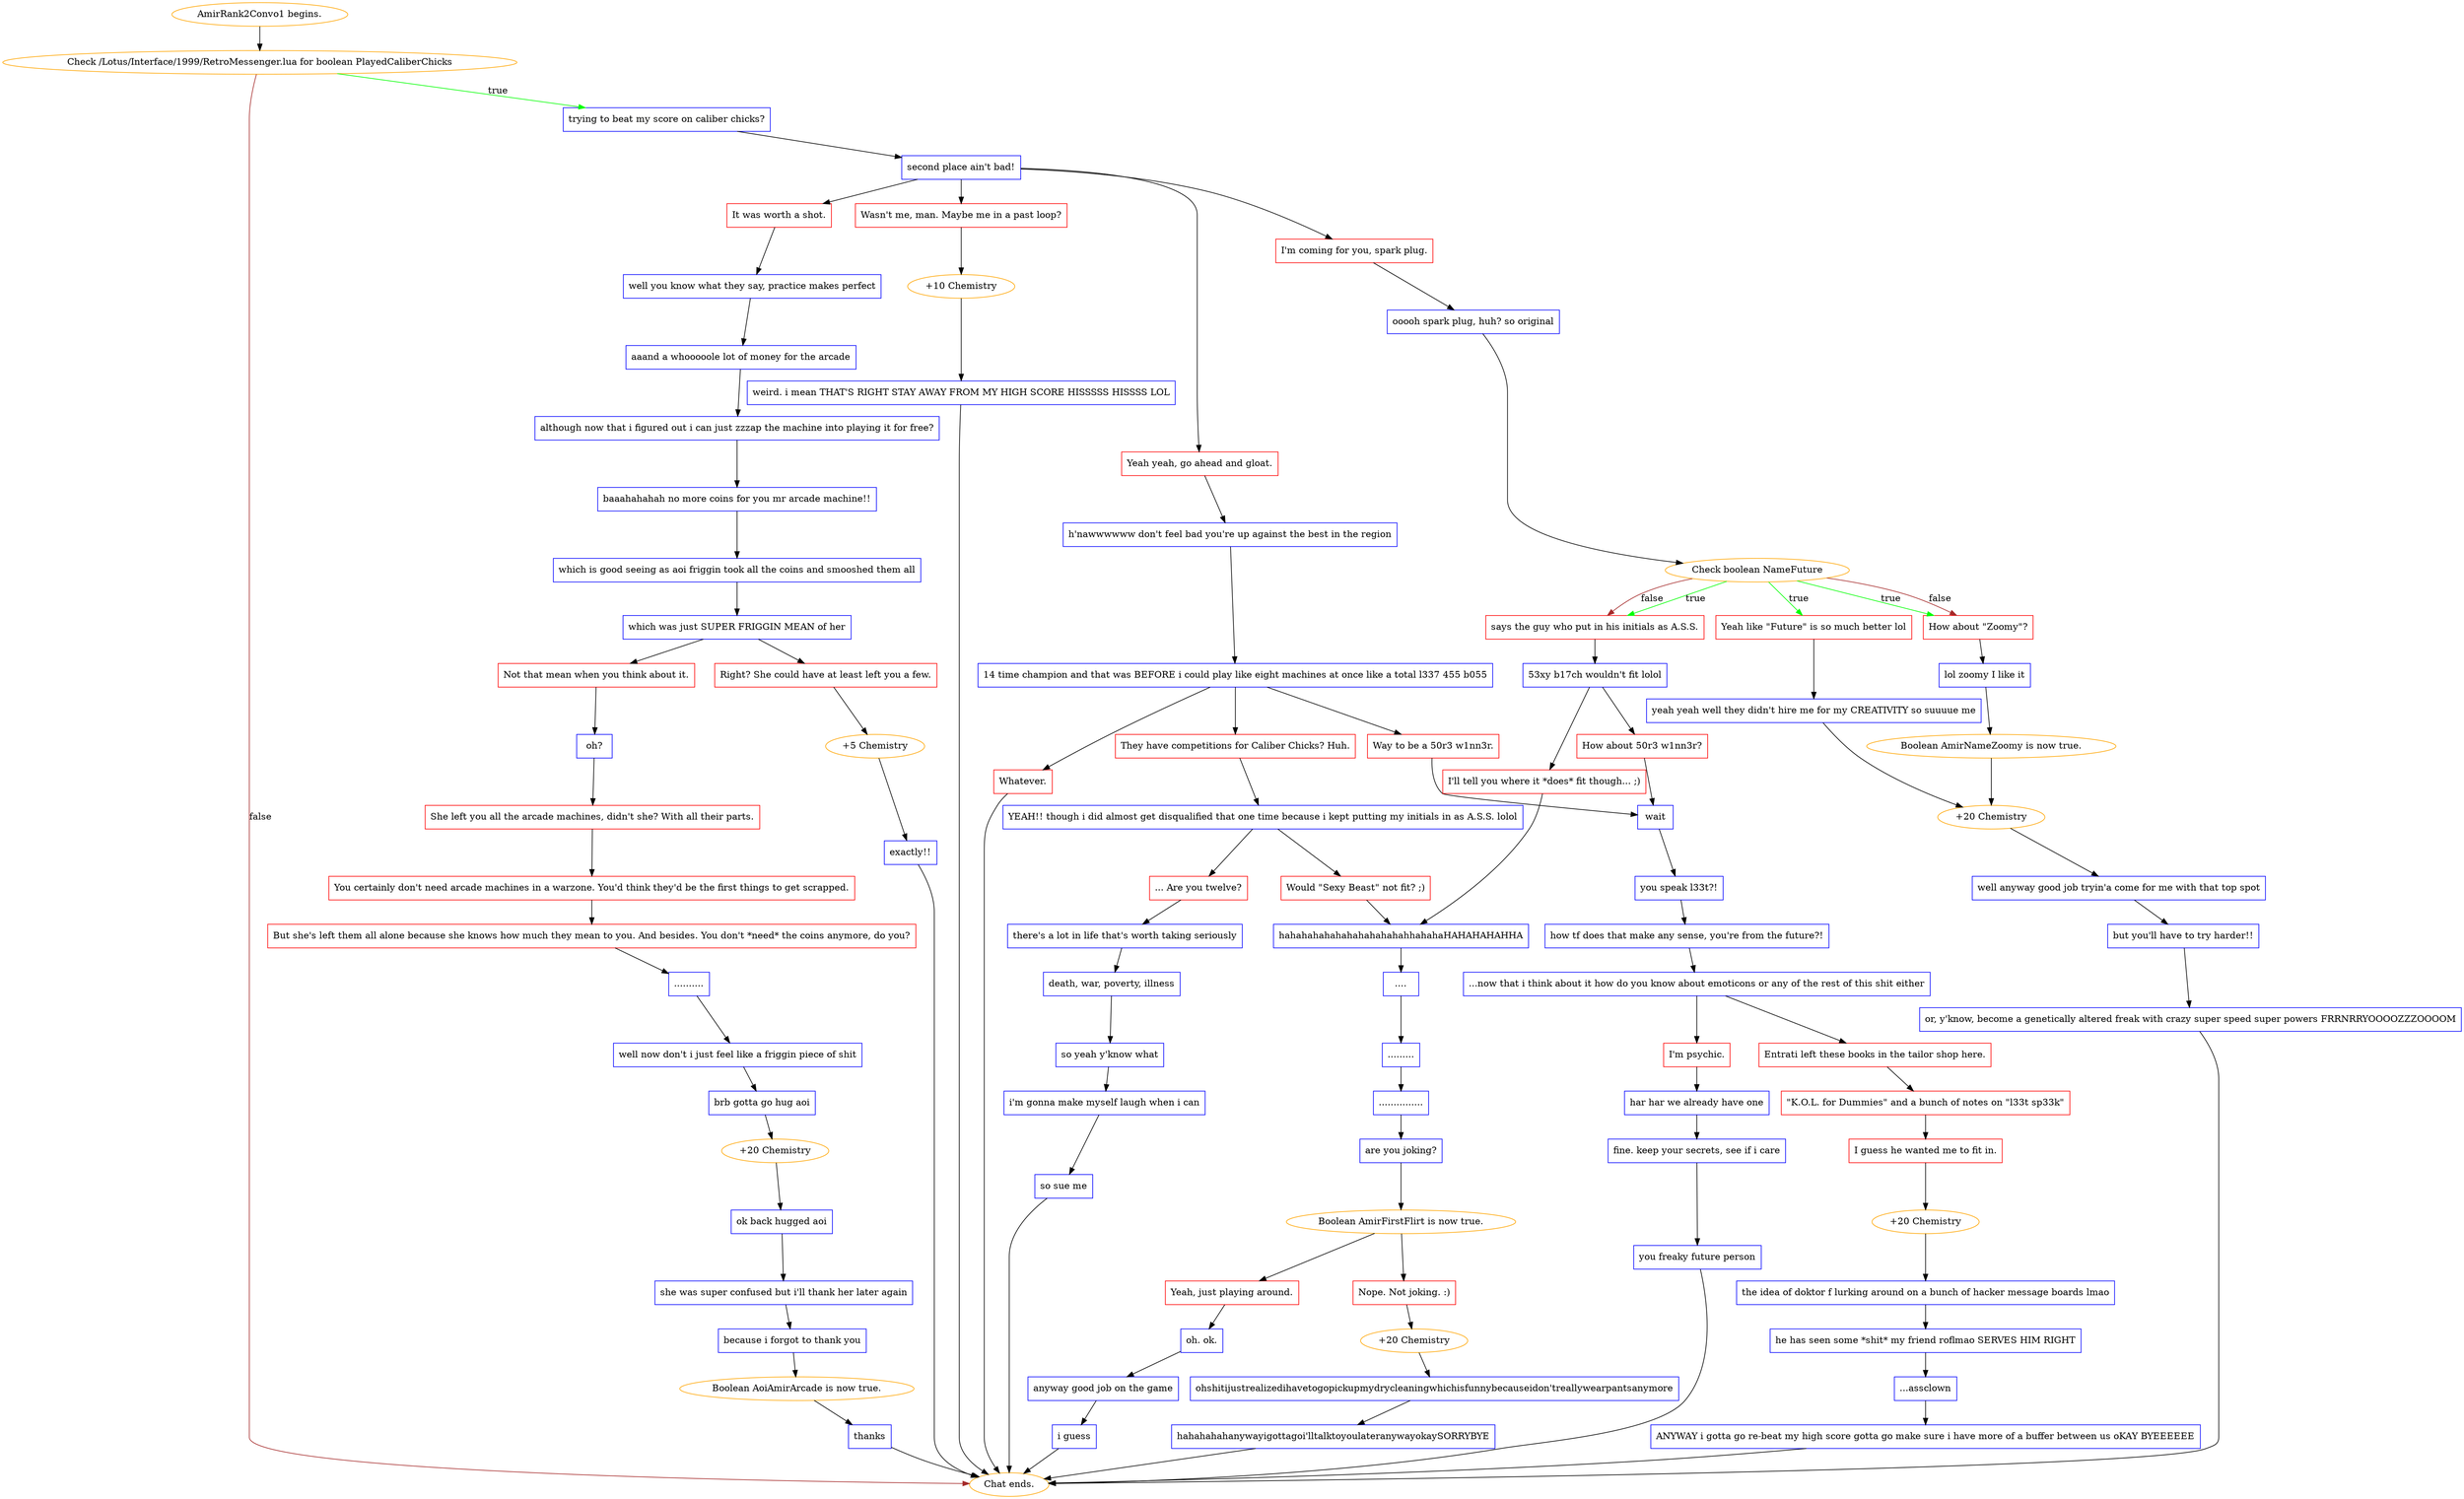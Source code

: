 digraph {
	"AmirRank2Convo1 begins." [color=orange];
		"AmirRank2Convo1 begins." -> 355;
	355 [label="Check /Lotus/Interface/1999/RetroMessenger.lua for boolean PlayedCaliberChicks",color=orange];
		355 -> 357 [label=true,color=green];
		355 -> "Chat ends." [label=false,color=brown];
	357 [label="trying to beat my score on caliber chicks?",shape=box,color=blue];
		357 -> 358;
	"Chat ends." [color=orange];
	358 [label="second place ain't bad!",shape=box,color=blue];
		358 -> 359;
		358 -> 360;
		358 -> 361;
		358 -> 362;
	359 [label="It was worth a shot.",shape=box,color=red];
		359 -> 369;
	360 [label="I'm coming for you, spark plug.",shape=box,color=red];
		360 -> 368;
	361 [label="Yeah yeah, go ahead and gloat.",shape=box,color=red];
		361 -> 366;
	362 [label="Wasn't me, man. Maybe me in a past loop?",shape=box,color=red];
		362 -> 364;
	369 [label="well you know what they say, practice makes perfect",shape=box,color=blue];
		369 -> 370;
	368 [label="ooooh spark plug, huh? so original",shape=box,color=blue];
		368 -> 375;
	366 [label="h'nawwwwww don't feel bad you're up against the best in the region",shape=box,color=blue];
		366 -> 367;
	364 [label="+10 Chemistry",color=orange];
		364 -> 363;
	370 [label="aaand a whooooole lot of money for the arcade",shape=box,color=blue];
		370 -> 371;
	375 [label="Check boolean NameFuture",color=orange];
		375 -> 376 [label=true,color=green];
		375 -> 377 [label=true,color=green];
		375 -> 378 [label=true,color=green];
		375 -> 377 [label=false,color=brown];
		375 -> 378 [label=false,color=brown];
	367 [label="14 time champion and that was BEFORE i could play like eight machines at once like a total l337 455 b055",shape=box,color=blue];
		367 -> 384;
		367 -> 385;
		367 -> 383;
	363 [label="weird. i mean THAT'S RIGHT STAY AWAY FROM MY HIGH SCORE HISSSSS HISSSS LOL",shape=box,color=blue];
		363 -> "Chat ends.";
	371 [label="although now that i figured out i can just zzzap the machine into playing it for free?",shape=box,color=blue];
		371 -> 372;
	376 [label="Yeah like \"Future\" is so much better lol",shape=box,color=red];
		376 -> 379;
	377 [label="How about \"Zoomy\"?",shape=box,color=red];
		377 -> 380;
	378 [label="says the guy who put in his initials as A.S.S.",shape=box,color=red];
		378 -> 381;
	384 [label="Way to be a 50r3 w1nn3r.",shape=box,color=red];
		384 -> 389;
	385 [label="They have competitions for Caliber Chicks? Huh.",shape=box,color=red];
		385 -> 382;
	383 [label="Whatever.",shape=box,color=red];
		383 -> "Chat ends.";
	"Chat ends." [color=orange];
	372 [label="baaahahahah no more coins for you mr arcade machine!!",shape=box,color=blue];
		372 -> 373;
	379 [label="yeah yeah well they didn't hire me for my CREATIVITY so suuuue me",shape=box,color=blue];
		379 -> 408;
	380 [label="lol zoomy I like it",shape=box,color=blue];
		380 -> 392;
	381 [label="53xy b17ch wouldn't fit lolol",shape=box,color=blue];
		381 -> 387;
		381 -> 388;
	389 [label="wait",shape=box,color=blue];
		389 -> 422;
	382 [label="YEAH!! though i did almost get disqualified that one time because i kept putting my initials in as A.S.S. lolol",shape=box,color=blue];
		382 -> 390;
		382 -> 391;
	"Chat ends." [color=orange];
	373 [label="which is good seeing as aoi friggin took all the coins and smooshed them all",shape=box,color=blue];
		373 -> 374;
	408 [label="+20 Chemistry",color=orange];
		408 -> 393;
	392 [label="Boolean AmirNameZoomy is now true.",color=orange];
		392 -> 408;
	387 [label="I'll tell you where it *does* fit though... ;)",shape=box,color=red];
		387 -> 394;
	388 [label="How about 50r3 w1nn3r?",shape=box,color=red];
		388 -> 389;
	422 [label="you speak l33t?!",shape=box,color=blue];
		422 -> 423;
	390 [label="Would \"Sexy Beast\" not fit? ;)",shape=box,color=red];
		390 -> 394;
	391 [label="... Are you twelve?",shape=box,color=red];
		391 -> 395;
	374 [label="which was just SUPER FRIGGIN MEAN of her",shape=box,color=blue];
		374 -> 398;
		374 -> 397;
	393 [label="well anyway good job tryin'a come for me with that top spot",shape=box,color=blue];
		393 -> 406;
	394 [label="hahahahahahahahahahahahhahahaHAHAHAHAHHA",shape=box,color=blue];
		394 -> 403;
	423 [label="how tf does that make any sense, you're from the future?!",shape=box,color=blue];
		423 -> 424;
	395 [label="there's a lot in life that's worth taking seriously",shape=box,color=blue];
		395 -> 396;
	398 [label="Right? She could have at least left you a few.",shape=box,color=red];
		398 -> 400;
	397 [label="Not that mean when you think about it.",shape=box,color=red];
		397 -> 402;
	406 [label="but you'll have to try harder!!",shape=box,color=blue];
		406 -> 407;
	403 [label="....",shape=box,color=blue];
		403 -> 404;
	424 [label="...now that i think about it how do you know about emoticons or any of the rest of this shit either",shape=box,color=blue];
		424 -> 425;
		424 -> 426;
	396 [label="death, war, poverty, illness",shape=box,color=blue];
		396 -> 439;
	400 [label="+5 Chemistry",color=orange];
		400 -> 399;
	402 [label="oh?",shape=box,color=blue];
		402 -> 443;
	407 [label="or, y'know, become a genetically altered freak with crazy super speed super powers FRRNRRYOOOOZZZOOOOM",shape=box,color=blue];
		407 -> "Chat ends.";
	404 [label=".........",shape=box,color=blue];
		404 -> 405;
	425 [label="Entrati left these books in the tailor shop here.",shape=box,color=red];
		425 -> 431;
	426 [label="I'm psychic.",shape=box,color=red];
		426 -> 427;
	439 [label="so yeah y'know what",shape=box,color=blue];
		439 -> 440;
	399 [label="exactly!!",shape=box,color=blue];
		399 -> "Chat ends.";
	443 [label="She left you all the arcade machines, didn't she? With all their parts.",shape=box,color=red];
		443 -> 444;
	"Chat ends." [color=orange];
	405 [label="...............",shape=box,color=blue];
		405 -> 410;
	431 [label="\"K.O.L. for Dummies\" and a bunch of notes on \"l33t sp33k\"",shape=box,color=red];
		431 -> 432;
	427 [label="har har we already have one",shape=box,color=blue];
		427 -> 428;
	440 [label="i'm gonna make myself laugh when i can",shape=box,color=blue];
		440 -> 441;
	"Chat ends." [color=orange];
	444 [label="You certainly don't need arcade machines in a warzone. You'd think they'd be the first things to get scrapped.",shape=box,color=red];
		444 -> 445;
	410 [label="are you joking?",shape=box,color=blue];
		410 -> 411;
	432 [label="I guess he wanted me to fit in.",shape=box,color=red];
		432 -> 437;
	428 [label="fine. keep your secrets, see if i care",shape=box,color=blue];
		428 -> 429;
	441 [label="so sue me",shape=box,color=blue];
		441 -> "Chat ends.";
	445 [label="But she's left them all alone because she knows how much they mean to you. And besides. You don't *need* the coins anymore, do you?",shape=box,color=red];
		445 -> 446;
	411 [label="Boolean AmirFirstFlirt is now true.",color=orange];
		411 -> 413;
		411 -> 414;
	437 [label="+20 Chemistry",color=orange];
		437 -> 433;
	429 [label="you freaky future person",shape=box,color=blue];
		429 -> "Chat ends.";
	"Chat ends." [color=orange];
	446 [label="..........",shape=box,color=blue];
		446 -> 447;
	413 [label="Nope. Not joking. :)",shape=box,color=red];
		413 -> 416;
	414 [label="Yeah, just playing around.",shape=box,color=red];
		414 -> 418;
	433 [label="the idea of doktor f lurking around on a bunch of hacker message boards lmao",shape=box,color=blue];
		433 -> 434;
	"Chat ends." [color=orange];
	447 [label="well now don't i just feel like a friggin piece of shit",shape=box,color=blue];
		447 -> 448;
	416 [label="+20 Chemistry",color=orange];
		416 -> 412;
	418 [label="oh. ok.",shape=box,color=blue];
		418 -> 419;
	434 [label="he has seen some *shit* my friend roflmao SERVES HIM RIGHT",shape=box,color=blue];
		434 -> 435;
	448 [label="brb gotta go hug aoi",shape=box,color=blue];
		448 -> 4;
	412 [label="ohshitijustrealizedihavetogopickupmydrycleaningwhichisfunnybecauseidon'treallywearpantsanymore",shape=box,color=blue];
		412 -> 415;
	419 [label="anyway good job on the game",shape=box,color=blue];
		419 -> 420;
	435 [label="...assclown",shape=box,color=blue];
		435 -> 436;
	4 [label="+20 Chemistry",color=orange];
		4 -> 449;
	415 [label="hahahahahanywayigottagoi'lltalktoyoulateranywayokaySORRYBYE",shape=box,color=blue];
		415 -> "Chat ends.";
	420 [label="i guess",shape=box,color=blue];
		420 -> "Chat ends.";
	436 [label="ANYWAY i gotta go re-beat my high score gotta go make sure i have more of a buffer between us oKAY BYEEEEEE",shape=box,color=blue];
		436 -> "Chat ends.";
	449 [label="ok back hugged aoi",shape=box,color=blue];
		449 -> 0;
	"Chat ends." [color=orange];
	"Chat ends." [color=orange];
	"Chat ends." [color=orange];
	0 [label="she was super confused but i'll thank her later again",shape=box,color=blue];
		0 -> 1;
	1 [label="because i forgot to thank you",shape=box,color=blue];
		1 -> 2;
	2 [label="Boolean AoiAmirArcade is now true.",color=orange];
		2 -> 3;
	3 [label="thanks",shape=box,color=blue];
		3 -> "Chat ends.";
	"Chat ends." [color=orange];
}
